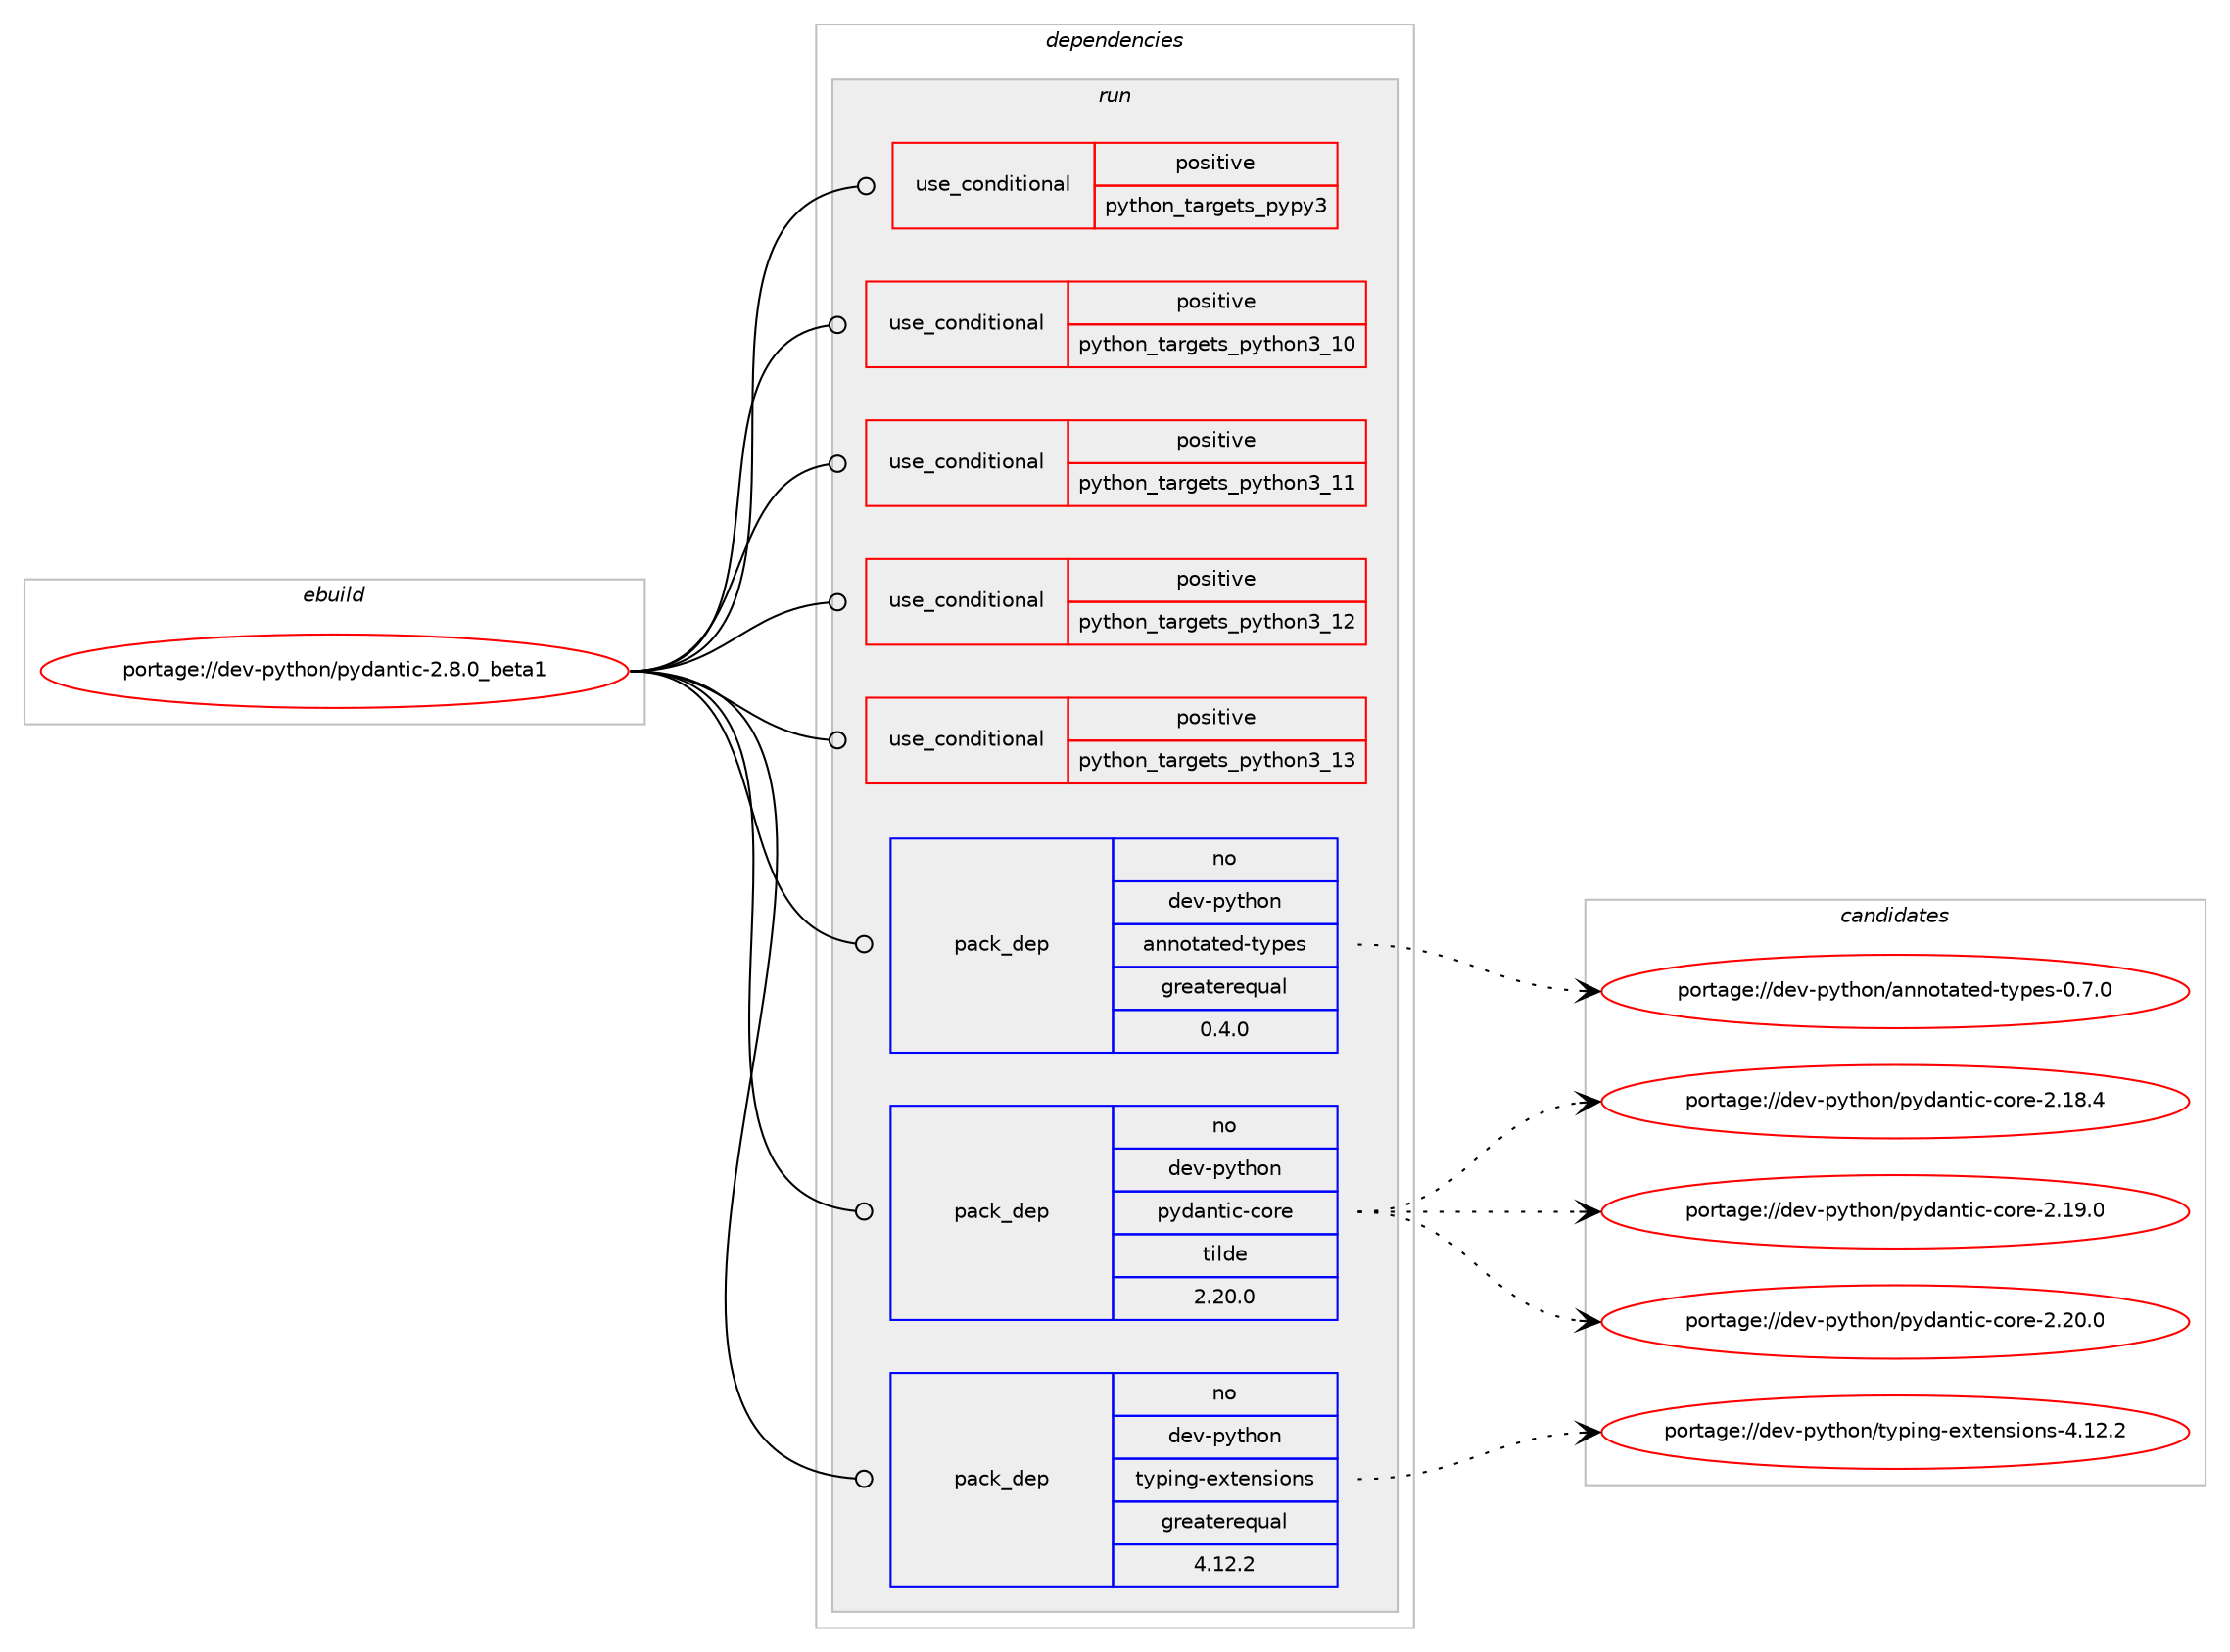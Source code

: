 digraph prolog {

# *************
# Graph options
# *************

newrank=true;
concentrate=true;
compound=true;
graph [rankdir=LR,fontname=Helvetica,fontsize=10,ranksep=1.5];#, ranksep=2.5, nodesep=0.2];
edge  [arrowhead=vee];
node  [fontname=Helvetica,fontsize=10];

# **********
# The ebuild
# **********

subgraph cluster_leftcol {
color=gray;
rank=same;
label=<<i>ebuild</i>>;
id [label="portage://dev-python/pydantic-2.8.0_beta1", color=red, width=4, href="../dev-python/pydantic-2.8.0_beta1.svg"];
}

# ****************
# The dependencies
# ****************

subgraph cluster_midcol {
color=gray;
label=<<i>dependencies</i>>;
subgraph cluster_compile {
fillcolor="#eeeeee";
style=filled;
label=<<i>compile</i>>;
}
subgraph cluster_compileandrun {
fillcolor="#eeeeee";
style=filled;
label=<<i>compile and run</i>>;
}
subgraph cluster_run {
fillcolor="#eeeeee";
style=filled;
label=<<i>run</i>>;
subgraph cond35618 {
dependency78391 [label=<<TABLE BORDER="0" CELLBORDER="1" CELLSPACING="0" CELLPADDING="4"><TR><TD ROWSPAN="3" CELLPADDING="10">use_conditional</TD></TR><TR><TD>positive</TD></TR><TR><TD>python_targets_pypy3</TD></TR></TABLE>>, shape=none, color=red];
# *** BEGIN UNKNOWN DEPENDENCY TYPE (TODO) ***
# dependency78391 -> package_dependency(portage://dev-python/pydantic-2.8.0_beta1,run,no,dev-python,pypy3,none,[,,],any_same_slot,[])
# *** END UNKNOWN DEPENDENCY TYPE (TODO) ***

}
id:e -> dependency78391:w [weight=20,style="solid",arrowhead="odot"];
subgraph cond35619 {
dependency78392 [label=<<TABLE BORDER="0" CELLBORDER="1" CELLSPACING="0" CELLPADDING="4"><TR><TD ROWSPAN="3" CELLPADDING="10">use_conditional</TD></TR><TR><TD>positive</TD></TR><TR><TD>python_targets_python3_10</TD></TR></TABLE>>, shape=none, color=red];
# *** BEGIN UNKNOWN DEPENDENCY TYPE (TODO) ***
# dependency78392 -> package_dependency(portage://dev-python/pydantic-2.8.0_beta1,run,no,dev-lang,python,none,[,,],[slot(3.10)],[])
# *** END UNKNOWN DEPENDENCY TYPE (TODO) ***

}
id:e -> dependency78392:w [weight=20,style="solid",arrowhead="odot"];
subgraph cond35620 {
dependency78393 [label=<<TABLE BORDER="0" CELLBORDER="1" CELLSPACING="0" CELLPADDING="4"><TR><TD ROWSPAN="3" CELLPADDING="10">use_conditional</TD></TR><TR><TD>positive</TD></TR><TR><TD>python_targets_python3_11</TD></TR></TABLE>>, shape=none, color=red];
# *** BEGIN UNKNOWN DEPENDENCY TYPE (TODO) ***
# dependency78393 -> package_dependency(portage://dev-python/pydantic-2.8.0_beta1,run,no,dev-lang,python,none,[,,],[slot(3.11)],[])
# *** END UNKNOWN DEPENDENCY TYPE (TODO) ***

}
id:e -> dependency78393:w [weight=20,style="solid",arrowhead="odot"];
subgraph cond35621 {
dependency78394 [label=<<TABLE BORDER="0" CELLBORDER="1" CELLSPACING="0" CELLPADDING="4"><TR><TD ROWSPAN="3" CELLPADDING="10">use_conditional</TD></TR><TR><TD>positive</TD></TR><TR><TD>python_targets_python3_12</TD></TR></TABLE>>, shape=none, color=red];
# *** BEGIN UNKNOWN DEPENDENCY TYPE (TODO) ***
# dependency78394 -> package_dependency(portage://dev-python/pydantic-2.8.0_beta1,run,no,dev-lang,python,none,[,,],[slot(3.12)],[])
# *** END UNKNOWN DEPENDENCY TYPE (TODO) ***

}
id:e -> dependency78394:w [weight=20,style="solid",arrowhead="odot"];
subgraph cond35622 {
dependency78395 [label=<<TABLE BORDER="0" CELLBORDER="1" CELLSPACING="0" CELLPADDING="4"><TR><TD ROWSPAN="3" CELLPADDING="10">use_conditional</TD></TR><TR><TD>positive</TD></TR><TR><TD>python_targets_python3_13</TD></TR></TABLE>>, shape=none, color=red];
# *** BEGIN UNKNOWN DEPENDENCY TYPE (TODO) ***
# dependency78395 -> package_dependency(portage://dev-python/pydantic-2.8.0_beta1,run,no,dev-lang,python,none,[,,],[slot(3.13)],[])
# *** END UNKNOWN DEPENDENCY TYPE (TODO) ***

}
id:e -> dependency78395:w [weight=20,style="solid",arrowhead="odot"];
subgraph pack41556 {
dependency78396 [label=<<TABLE BORDER="0" CELLBORDER="1" CELLSPACING="0" CELLPADDING="4" WIDTH="220"><TR><TD ROWSPAN="6" CELLPADDING="30">pack_dep</TD></TR><TR><TD WIDTH="110">no</TD></TR><TR><TD>dev-python</TD></TR><TR><TD>annotated-types</TD></TR><TR><TD>greaterequal</TD></TR><TR><TD>0.4.0</TD></TR></TABLE>>, shape=none, color=blue];
}
id:e -> dependency78396:w [weight=20,style="solid",arrowhead="odot"];
subgraph pack41557 {
dependency78397 [label=<<TABLE BORDER="0" CELLBORDER="1" CELLSPACING="0" CELLPADDING="4" WIDTH="220"><TR><TD ROWSPAN="6" CELLPADDING="30">pack_dep</TD></TR><TR><TD WIDTH="110">no</TD></TR><TR><TD>dev-python</TD></TR><TR><TD>pydantic-core</TD></TR><TR><TD>tilde</TD></TR><TR><TD>2.20.0</TD></TR></TABLE>>, shape=none, color=blue];
}
id:e -> dependency78397:w [weight=20,style="solid",arrowhead="odot"];
subgraph pack41558 {
dependency78398 [label=<<TABLE BORDER="0" CELLBORDER="1" CELLSPACING="0" CELLPADDING="4" WIDTH="220"><TR><TD ROWSPAN="6" CELLPADDING="30">pack_dep</TD></TR><TR><TD WIDTH="110">no</TD></TR><TR><TD>dev-python</TD></TR><TR><TD>typing-extensions</TD></TR><TR><TD>greaterequal</TD></TR><TR><TD>4.12.2</TD></TR></TABLE>>, shape=none, color=blue];
}
id:e -> dependency78398:w [weight=20,style="solid",arrowhead="odot"];
}
}

# **************
# The candidates
# **************

subgraph cluster_choices {
rank=same;
color=gray;
label=<<i>candidates</i>>;

subgraph choice41556 {
color=black;
nodesep=1;
choice1001011184511212111610411111047971101101111169711610110045116121112101115454846554648 [label="portage://dev-python/annotated-types-0.7.0", color=red, width=4,href="../dev-python/annotated-types-0.7.0.svg"];
dependency78396:e -> choice1001011184511212111610411111047971101101111169711610110045116121112101115454846554648:w [style=dotted,weight="100"];
}
subgraph choice41557 {
color=black;
nodesep=1;
choice10010111845112121116104111110471121211009711011610599459911111410145504649564652 [label="portage://dev-python/pydantic-core-2.18.4", color=red, width=4,href="../dev-python/pydantic-core-2.18.4.svg"];
choice10010111845112121116104111110471121211009711011610599459911111410145504649574648 [label="portage://dev-python/pydantic-core-2.19.0", color=red, width=4,href="../dev-python/pydantic-core-2.19.0.svg"];
choice10010111845112121116104111110471121211009711011610599459911111410145504650484648 [label="portage://dev-python/pydantic-core-2.20.0", color=red, width=4,href="../dev-python/pydantic-core-2.20.0.svg"];
dependency78397:e -> choice10010111845112121116104111110471121211009711011610599459911111410145504649564652:w [style=dotted,weight="100"];
dependency78397:e -> choice10010111845112121116104111110471121211009711011610599459911111410145504649574648:w [style=dotted,weight="100"];
dependency78397:e -> choice10010111845112121116104111110471121211009711011610599459911111410145504650484648:w [style=dotted,weight="100"];
}
subgraph choice41558 {
color=black;
nodesep=1;
choice10010111845112121116104111110471161211121051101034510112011610111011510511111011545524649504650 [label="portage://dev-python/typing-extensions-4.12.2", color=red, width=4,href="../dev-python/typing-extensions-4.12.2.svg"];
dependency78398:e -> choice10010111845112121116104111110471161211121051101034510112011610111011510511111011545524649504650:w [style=dotted,weight="100"];
}
}

}
